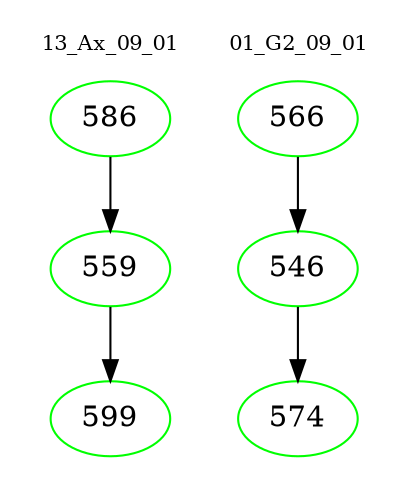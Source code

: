 digraph{
subgraph cluster_0 {
color = white
label = "13_Ax_09_01";
fontsize=10;
T0_586 [label="586", color="green"]
T0_586 -> T0_559 [color="black"]
T0_559 [label="559", color="green"]
T0_559 -> T0_599 [color="black"]
T0_599 [label="599", color="green"]
}
subgraph cluster_1 {
color = white
label = "01_G2_09_01";
fontsize=10;
T1_566 [label="566", color="green"]
T1_566 -> T1_546 [color="black"]
T1_546 [label="546", color="green"]
T1_546 -> T1_574 [color="black"]
T1_574 [label="574", color="green"]
}
}
